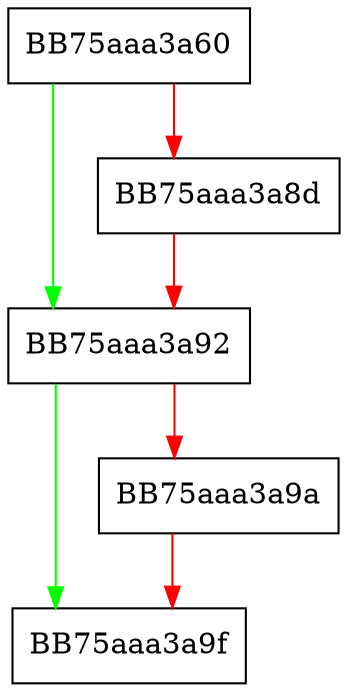 digraph RpfAPI_vfo_seekwrite {
  node [shape="box"];
  graph [splines=ortho];
  BB75aaa3a60 -> BB75aaa3a92 [color="green"];
  BB75aaa3a60 -> BB75aaa3a8d [color="red"];
  BB75aaa3a8d -> BB75aaa3a92 [color="red"];
  BB75aaa3a92 -> BB75aaa3a9f [color="green"];
  BB75aaa3a92 -> BB75aaa3a9a [color="red"];
  BB75aaa3a9a -> BB75aaa3a9f [color="red"];
}